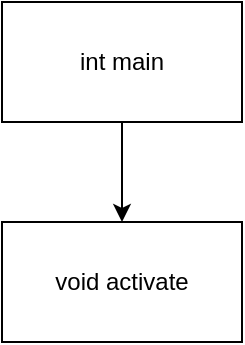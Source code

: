 <mxfile version="20.8.10" type="device"><diagram name="Page-1" id="nGLWKZCkfHLiL90CLSLd"><mxGraphModel dx="1050" dy="653" grid="1" gridSize="10" guides="1" tooltips="1" connect="1" arrows="1" fold="1" page="1" pageScale="1" pageWidth="827" pageHeight="1169" math="0" shadow="0"><root><mxCell id="0"/><mxCell id="1" parent="0"/><mxCell id="ElXLiL3Oax9RpLJ7M-0o-4" style="edgeStyle=orthogonalEdgeStyle;rounded=0;orthogonalLoop=1;jettySize=auto;html=1;entryX=0.5;entryY=0;entryDx=0;entryDy=0;" edge="1" parent="1" source="ElXLiL3Oax9RpLJ7M-0o-1" target="ElXLiL3Oax9RpLJ7M-0o-3"><mxGeometry relative="1" as="geometry"/></mxCell><mxCell id="ElXLiL3Oax9RpLJ7M-0o-1" value="int main" style="rounded=0;whiteSpace=wrap;html=1;" vertex="1" parent="1"><mxGeometry x="350" y="40" width="120" height="60" as="geometry"/></mxCell><mxCell id="ElXLiL3Oax9RpLJ7M-0o-3" value="void&amp;nbsp;activate" style="rounded=0;whiteSpace=wrap;html=1;" vertex="1" parent="1"><mxGeometry x="350" y="150" width="120" height="60" as="geometry"/></mxCell></root></mxGraphModel></diagram></mxfile>